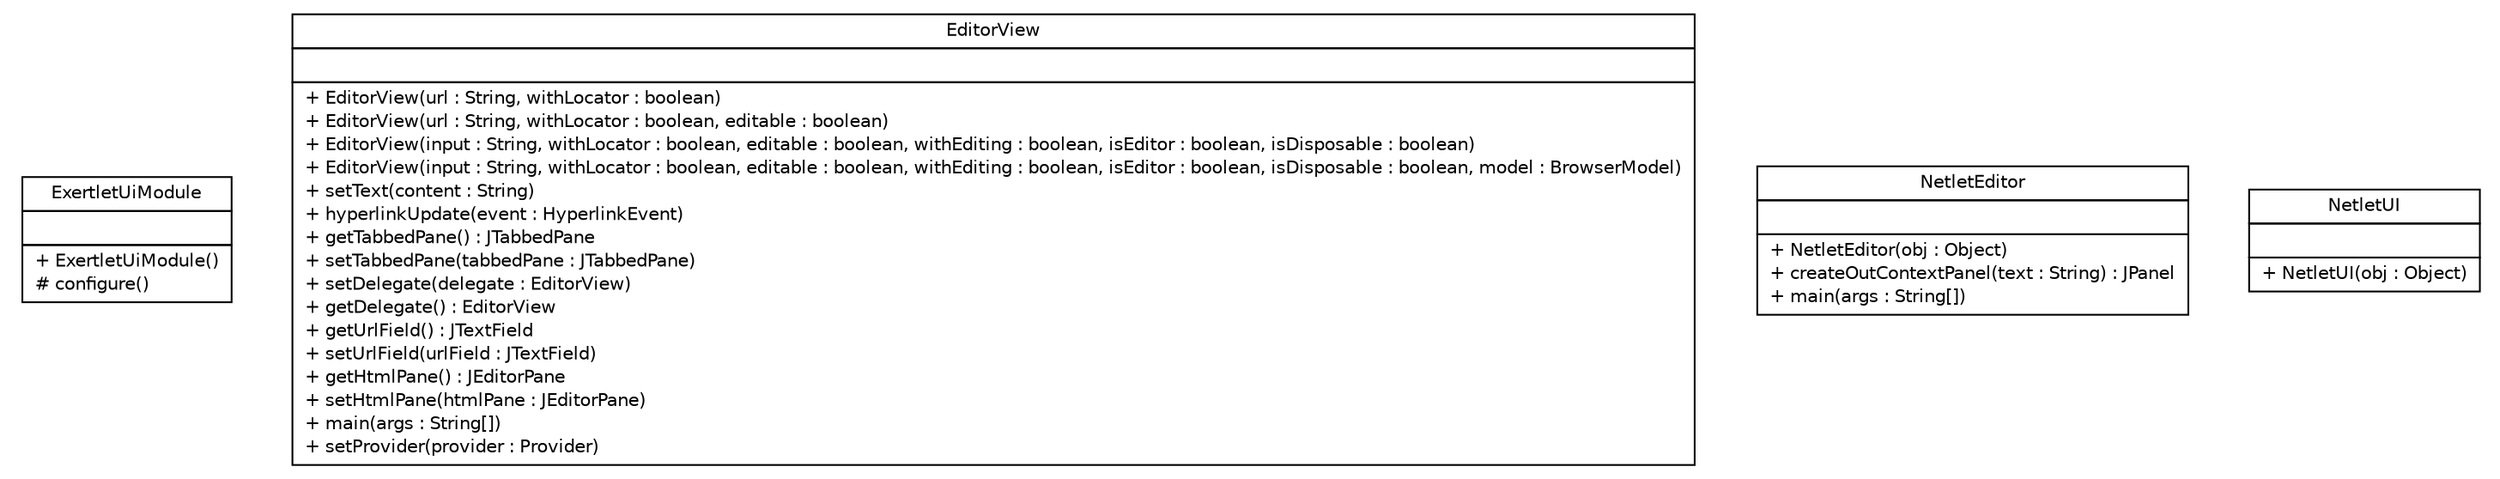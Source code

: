 #!/usr/local/bin/dot
#
# Class diagram 
# Generated by UMLGraph version R5_6 (http://www.umlgraph.org/)
#

digraph G {
	edge [fontname="Helvetica",fontsize=10,labelfontname="Helvetica",labelfontsize=10];
	node [fontname="Helvetica",fontsize=10,shape=plaintext];
	nodesep=0.25;
	ranksep=0.5;
	// sorcer.ui.exertlet.ExertletUiModule
	c72447 [label=<<table title="sorcer.ui.exertlet.ExertletUiModule" border="0" cellborder="1" cellspacing="0" cellpadding="2" port="p" href="./ExertletUiModule.html">
		<tr><td><table border="0" cellspacing="0" cellpadding="1">
<tr><td align="center" balign="center"> ExertletUiModule </td></tr>
		</table></td></tr>
		<tr><td><table border="0" cellspacing="0" cellpadding="1">
<tr><td align="left" balign="left">  </td></tr>
		</table></td></tr>
		<tr><td><table border="0" cellspacing="0" cellpadding="1">
<tr><td align="left" balign="left"> + ExertletUiModule() </td></tr>
<tr><td align="left" balign="left"> # configure() </td></tr>
		</table></td></tr>
		</table>>, URL="./ExertletUiModule.html", fontname="Helvetica", fontcolor="black", fontsize=10.0];
	// sorcer.ui.exertlet.EditorView
	c72448 [label=<<table title="sorcer.ui.exertlet.EditorView" border="0" cellborder="1" cellspacing="0" cellpadding="2" port="p" href="./EditorView.html">
		<tr><td><table border="0" cellspacing="0" cellpadding="1">
<tr><td align="center" balign="center"> EditorView </td></tr>
		</table></td></tr>
		<tr><td><table border="0" cellspacing="0" cellpadding="1">
<tr><td align="left" balign="left">  </td></tr>
		</table></td></tr>
		<tr><td><table border="0" cellspacing="0" cellpadding="1">
<tr><td align="left" balign="left"> + EditorView(url : String, withLocator : boolean) </td></tr>
<tr><td align="left" balign="left"> + EditorView(url : String, withLocator : boolean, editable : boolean) </td></tr>
<tr><td align="left" balign="left"> + EditorView(input : String, withLocator : boolean, editable : boolean, withEditing : boolean, isEditor : boolean, isDisposable : boolean) </td></tr>
<tr><td align="left" balign="left"> + EditorView(input : String, withLocator : boolean, editable : boolean, withEditing : boolean, isEditor : boolean, isDisposable : boolean, model : BrowserModel) </td></tr>
<tr><td align="left" balign="left"> + setText(content : String) </td></tr>
<tr><td align="left" balign="left"> + hyperlinkUpdate(event : HyperlinkEvent) </td></tr>
<tr><td align="left" balign="left"> + getTabbedPane() : JTabbedPane </td></tr>
<tr><td align="left" balign="left"> + setTabbedPane(tabbedPane : JTabbedPane) </td></tr>
<tr><td align="left" balign="left"> + setDelegate(delegate : EditorView) </td></tr>
<tr><td align="left" balign="left"> + getDelegate() : EditorView </td></tr>
<tr><td align="left" balign="left"> + getUrlField() : JTextField </td></tr>
<tr><td align="left" balign="left"> + setUrlField(urlField : JTextField) </td></tr>
<tr><td align="left" balign="left"> + getHtmlPane() : JEditorPane </td></tr>
<tr><td align="left" balign="left"> + setHtmlPane(htmlPane : JEditorPane) </td></tr>
<tr><td align="left" balign="left"> + main(args : String[]) </td></tr>
<tr><td align="left" balign="left"> + setProvider(provider : Provider) </td></tr>
		</table></td></tr>
		</table>>, URL="./EditorView.html", fontname="Helvetica", fontcolor="black", fontsize=10.0];
	// sorcer.ui.exertlet.NetletEditor
	c72449 [label=<<table title="sorcer.ui.exertlet.NetletEditor" border="0" cellborder="1" cellspacing="0" cellpadding="2" port="p" href="./NetletEditor.html">
		<tr><td><table border="0" cellspacing="0" cellpadding="1">
<tr><td align="center" balign="center"> NetletEditor </td></tr>
		</table></td></tr>
		<tr><td><table border="0" cellspacing="0" cellpadding="1">
<tr><td align="left" balign="left">  </td></tr>
		</table></td></tr>
		<tr><td><table border="0" cellspacing="0" cellpadding="1">
<tr><td align="left" balign="left"> + NetletEditor(obj : Object) </td></tr>
<tr><td align="left" balign="left"> + createOutContextPanel(text : String) : JPanel </td></tr>
<tr><td align="left" balign="left"> + main(args : String[]) </td></tr>
		</table></td></tr>
		</table>>, URL="./NetletEditor.html", fontname="Helvetica", fontcolor="black", fontsize=10.0];
	// sorcer.ui.exertlet.NetletUI
	c72450 [label=<<table title="sorcer.ui.exertlet.NetletUI" border="0" cellborder="1" cellspacing="0" cellpadding="2" port="p" href="./NetletUI.html">
		<tr><td><table border="0" cellspacing="0" cellpadding="1">
<tr><td align="center" balign="center"> NetletUI </td></tr>
		</table></td></tr>
		<tr><td><table border="0" cellspacing="0" cellpadding="1">
<tr><td align="left" balign="left">  </td></tr>
		</table></td></tr>
		<tr><td><table border="0" cellspacing="0" cellpadding="1">
<tr><td align="left" balign="left"> + NetletUI(obj : Object) </td></tr>
		</table></td></tr>
		</table>>, URL="./NetletUI.html", fontname="Helvetica", fontcolor="black", fontsize=10.0];
}

